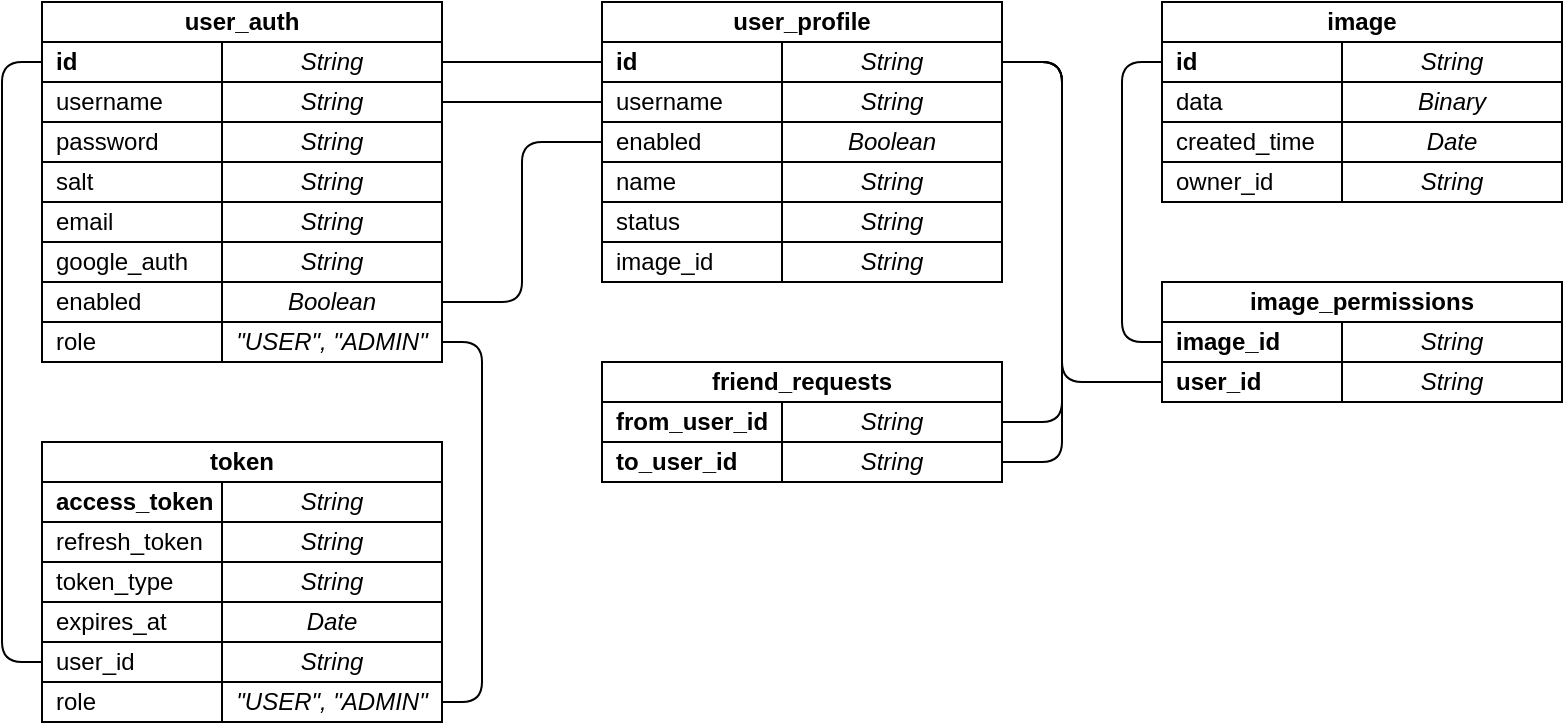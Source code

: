 <mxfile version="20.3.0" type="device"><diagram id="skyB6q6BRRAA29wVL2xn" name="Страница 1"><mxGraphModel dx="1042" dy="605" grid="1" gridSize="10" guides="1" tooltips="1" connect="1" arrows="1" fold="1" page="1" pageScale="1" pageWidth="827" pageHeight="1169" math="0" shadow="0"><root><mxCell id="0"/><mxCell id="1" parent="0"/><mxCell id="R0LKcXxf1loNDlZdEOaP-101" style="edgeStyle=orthogonalEdgeStyle;rounded=1;orthogonalLoop=1;jettySize=auto;html=1;exitX=0;exitY=0.5;exitDx=0;exitDy=0;entryX=0;entryY=0.5;entryDx=0;entryDy=0;endArrow=none;endFill=0;" parent="1" source="o3dYbopEb7aljcyI0qQh-1" target="R0LKcXxf1loNDlZdEOaP-94" edge="1"><mxGeometry relative="1" as="geometry"/></mxCell><mxCell id="o3dYbopEb7aljcyI0qQh-1" value="&lt;b&gt;id&lt;/b&gt;" style="rounded=0;whiteSpace=wrap;html=1;align=left;spacingLeft=5;" parent="1" vertex="1"><mxGeometry x="200" y="220" width="90" height="20" as="geometry"/></mxCell><mxCell id="R0LKcXxf1loNDlZdEOaP-77" style="edgeStyle=orthogonalEdgeStyle;rounded=1;orthogonalLoop=1;jettySize=auto;html=1;exitX=1;exitY=0.5;exitDx=0;exitDy=0;entryX=0;entryY=0.5;entryDx=0;entryDy=0;endArrow=none;endFill=0;" parent="1" source="R0LKcXxf1loNDlZdEOaP-4" target="R0LKcXxf1loNDlZdEOaP-17" edge="1"><mxGeometry relative="1" as="geometry"/></mxCell><mxCell id="R0LKcXxf1loNDlZdEOaP-4" value="String" style="rounded=0;whiteSpace=wrap;html=1;spacingLeft=0;fontStyle=2" parent="1" vertex="1"><mxGeometry x="290" y="220" width="110" height="20" as="geometry"/></mxCell><mxCell id="R0LKcXxf1loNDlZdEOaP-5" value="username" style="rounded=0;whiteSpace=wrap;html=1;align=left;spacingLeft=5;" parent="1" vertex="1"><mxGeometry x="200" y="240" width="90" height="20" as="geometry"/></mxCell><mxCell id="R0LKcXxf1loNDlZdEOaP-78" style="edgeStyle=orthogonalEdgeStyle;rounded=1;orthogonalLoop=1;jettySize=auto;html=1;exitX=1;exitY=0.5;exitDx=0;exitDy=0;entryX=0;entryY=0.5;entryDx=0;entryDy=0;endArrow=none;endFill=0;" parent="1" source="R0LKcXxf1loNDlZdEOaP-6" target="R0LKcXxf1loNDlZdEOaP-19" edge="1"><mxGeometry relative="1" as="geometry"/></mxCell><mxCell id="R0LKcXxf1loNDlZdEOaP-6" value="String" style="rounded=0;whiteSpace=wrap;html=1;spacingLeft=0;fontStyle=2" parent="1" vertex="1"><mxGeometry x="290" y="240" width="110" height="20" as="geometry"/></mxCell><mxCell id="R0LKcXxf1loNDlZdEOaP-7" value="password" style="rounded=0;whiteSpace=wrap;html=1;align=left;spacingLeft=5;" parent="1" vertex="1"><mxGeometry x="200" y="260" width="90" height="20" as="geometry"/></mxCell><mxCell id="R0LKcXxf1loNDlZdEOaP-8" value="String" style="rounded=0;whiteSpace=wrap;html=1;spacingLeft=0;fontStyle=2" parent="1" vertex="1"><mxGeometry x="290" y="260" width="110" height="20" as="geometry"/></mxCell><mxCell id="R0LKcXxf1loNDlZdEOaP-9" value="salt" style="rounded=0;whiteSpace=wrap;html=1;align=left;spacingLeft=5;" parent="1" vertex="1"><mxGeometry x="200" y="280" width="90" height="20" as="geometry"/></mxCell><mxCell id="R0LKcXxf1loNDlZdEOaP-10" value="String" style="rounded=0;whiteSpace=wrap;html=1;spacingLeft=0;fontStyle=2" parent="1" vertex="1"><mxGeometry x="290" y="280" width="110" height="20" as="geometry"/></mxCell><mxCell id="R0LKcXxf1loNDlZdEOaP-11" value="email" style="rounded=0;whiteSpace=wrap;html=1;align=left;spacingLeft=5;" parent="1" vertex="1"><mxGeometry x="200" y="300" width="90" height="20" as="geometry"/></mxCell><mxCell id="R0LKcXxf1loNDlZdEOaP-12" value="String" style="rounded=0;whiteSpace=wrap;html=1;spacingLeft=0;fontStyle=2" parent="1" vertex="1"><mxGeometry x="290" y="300" width="110" height="20" as="geometry"/></mxCell><mxCell id="R0LKcXxf1loNDlZdEOaP-13" value="enabled" style="rounded=0;whiteSpace=wrap;html=1;align=left;spacingLeft=5;" parent="1" vertex="1"><mxGeometry x="200" y="340" width="90" height="20" as="geometry"/></mxCell><mxCell id="R0LKcXxf1loNDlZdEOaP-79" style="edgeStyle=orthogonalEdgeStyle;rounded=1;orthogonalLoop=1;jettySize=auto;html=1;exitX=1;exitY=0.5;exitDx=0;exitDy=0;entryX=0;entryY=0.5;entryDx=0;entryDy=0;endArrow=none;endFill=0;" parent="1" source="R0LKcXxf1loNDlZdEOaP-14" target="R0LKcXxf1loNDlZdEOaP-21" edge="1"><mxGeometry relative="1" as="geometry"/></mxCell><mxCell id="R0LKcXxf1loNDlZdEOaP-14" value="Boolean" style="rounded=0;whiteSpace=wrap;html=1;spacingLeft=0;fontStyle=2" parent="1" vertex="1"><mxGeometry x="290" y="340" width="110" height="20" as="geometry"/></mxCell><mxCell id="R0LKcXxf1loNDlZdEOaP-15" value="role" style="rounded=0;whiteSpace=wrap;html=1;align=left;spacingLeft=5;" parent="1" vertex="1"><mxGeometry x="200" y="360" width="90" height="20" as="geometry"/></mxCell><mxCell id="R0LKcXxf1loNDlZdEOaP-102" style="edgeStyle=orthogonalEdgeStyle;rounded=1;orthogonalLoop=1;jettySize=auto;html=1;exitX=1;exitY=0.5;exitDx=0;exitDy=0;entryX=1;entryY=0.5;entryDx=0;entryDy=0;endArrow=none;endFill=0;" parent="1" source="R0LKcXxf1loNDlZdEOaP-16" target="R0LKcXxf1loNDlZdEOaP-99" edge="1"><mxGeometry relative="1" as="geometry"><Array as="points"><mxPoint x="420" y="370"/><mxPoint x="420" y="550"/></Array></mxGeometry></mxCell><mxCell id="R0LKcXxf1loNDlZdEOaP-16" value="&quot;USER&quot;, &quot;ADMIN&quot;" style="rounded=0;whiteSpace=wrap;html=1;spacingLeft=0;fontStyle=2" parent="1" vertex="1"><mxGeometry x="290" y="360" width="110" height="20" as="geometry"/></mxCell><mxCell id="R0LKcXxf1loNDlZdEOaP-17" value="&lt;b&gt;id&lt;/b&gt;" style="rounded=0;whiteSpace=wrap;html=1;align=left;spacingLeft=5;" parent="1" vertex="1"><mxGeometry x="480" y="220" width="90" height="20" as="geometry"/></mxCell><mxCell id="R0LKcXxf1loNDlZdEOaP-83" style="edgeStyle=orthogonalEdgeStyle;rounded=1;orthogonalLoop=1;jettySize=auto;html=1;exitX=1;exitY=0.5;exitDx=0;exitDy=0;entryX=0;entryY=0.5;entryDx=0;entryDy=0;endArrow=none;endFill=0;" parent="1" source="R0LKcXxf1loNDlZdEOaP-18" target="R0LKcXxf1loNDlZdEOaP-70" edge="1"><mxGeometry relative="1" as="geometry"><Array as="points"><mxPoint x="710" y="230"/><mxPoint x="710" y="390"/></Array></mxGeometry></mxCell><mxCell id="R0LKcXxf1loNDlZdEOaP-84" style="edgeStyle=orthogonalEdgeStyle;rounded=1;orthogonalLoop=1;jettySize=auto;html=1;exitX=1;exitY=0.5;exitDx=0;exitDy=0;entryX=1;entryY=0.5;entryDx=0;entryDy=0;endArrow=none;endFill=0;" parent="1" source="R0LKcXxf1loNDlZdEOaP-18" target="R0LKcXxf1loNDlZdEOaP-34" edge="1"><mxGeometry relative="1" as="geometry"><Array as="points"><mxPoint x="710" y="230"/><mxPoint x="710" y="410"/></Array></mxGeometry></mxCell><mxCell id="R0LKcXxf1loNDlZdEOaP-85" style="edgeStyle=orthogonalEdgeStyle;rounded=1;orthogonalLoop=1;jettySize=auto;html=1;exitX=1;exitY=0.5;exitDx=0;exitDy=0;entryX=1;entryY=0.5;entryDx=0;entryDy=0;endArrow=none;endFill=0;" parent="1" source="R0LKcXxf1loNDlZdEOaP-18" target="R0LKcXxf1loNDlZdEOaP-47" edge="1"><mxGeometry relative="1" as="geometry"><Array as="points"><mxPoint x="710" y="230"/><mxPoint x="710" y="430"/></Array></mxGeometry></mxCell><mxCell id="R0LKcXxf1loNDlZdEOaP-18" value="String" style="rounded=0;whiteSpace=wrap;html=1;spacingLeft=0;fontStyle=2" parent="1" vertex="1"><mxGeometry x="570" y="220" width="110" height="20" as="geometry"/></mxCell><mxCell id="R0LKcXxf1loNDlZdEOaP-19" value="username" style="rounded=0;whiteSpace=wrap;html=1;align=left;spacingLeft=5;" parent="1" vertex="1"><mxGeometry x="480" y="240" width="90" height="20" as="geometry"/></mxCell><mxCell id="R0LKcXxf1loNDlZdEOaP-20" value="String" style="rounded=0;whiteSpace=wrap;html=1;spacingLeft=0;fontStyle=2" parent="1" vertex="1"><mxGeometry x="570" y="240" width="110" height="20" as="geometry"/></mxCell><mxCell id="R0LKcXxf1loNDlZdEOaP-21" value="enabled&lt;span style=&quot;white-space: pre;&quot;&gt;&#9;&lt;/span&gt;&lt;span style=&quot;white-space: pre;&quot;&gt;&#9;&lt;/span&gt;" style="rounded=0;whiteSpace=wrap;html=1;align=left;spacingLeft=5;" parent="1" vertex="1"><mxGeometry x="480" y="260" width="90" height="20" as="geometry"/></mxCell><mxCell id="R0LKcXxf1loNDlZdEOaP-22" value="Boolean" style="rounded=0;whiteSpace=wrap;html=1;spacingLeft=0;fontStyle=2" parent="1" vertex="1"><mxGeometry x="570" y="260" width="110" height="20" as="geometry"/></mxCell><mxCell id="R0LKcXxf1loNDlZdEOaP-23" value="name" style="rounded=0;whiteSpace=wrap;html=1;align=left;spacingLeft=5;" parent="1" vertex="1"><mxGeometry x="480" y="280" width="90" height="20" as="geometry"/></mxCell><mxCell id="R0LKcXxf1loNDlZdEOaP-24" value="String" style="rounded=0;whiteSpace=wrap;html=1;spacingLeft=0;fontStyle=2" parent="1" vertex="1"><mxGeometry x="570" y="280" width="110" height="20" as="geometry"/></mxCell><mxCell id="R0LKcXxf1loNDlZdEOaP-25" value="status" style="rounded=0;whiteSpace=wrap;html=1;align=left;spacingLeft=5;" parent="1" vertex="1"><mxGeometry x="480" y="300" width="90" height="20" as="geometry"/></mxCell><mxCell id="R0LKcXxf1loNDlZdEOaP-26" value="String" style="rounded=0;whiteSpace=wrap;html=1;spacingLeft=0;fontStyle=2" parent="1" vertex="1"><mxGeometry x="570" y="300" width="110" height="20" as="geometry"/></mxCell><mxCell id="R0LKcXxf1loNDlZdEOaP-27" value="image_id" style="rounded=0;whiteSpace=wrap;html=1;align=left;spacingLeft=5;" parent="1" vertex="1"><mxGeometry x="480" y="320" width="90" height="20" as="geometry"/></mxCell><mxCell id="R0LKcXxf1loNDlZdEOaP-28" value="String" style="rounded=0;whiteSpace=wrap;html=1;spacingLeft=0;fontStyle=2" parent="1" vertex="1"><mxGeometry x="570" y="320" width="110" height="20" as="geometry"/></mxCell><mxCell id="R0LKcXxf1loNDlZdEOaP-31" value="user_auth" style="rounded=0;whiteSpace=wrap;html=1;fontStyle=1" parent="1" vertex="1"><mxGeometry x="200" y="200" width="200" height="20" as="geometry"/></mxCell><mxCell id="R0LKcXxf1loNDlZdEOaP-32" value="user_profile" style="rounded=0;whiteSpace=wrap;html=1;fontStyle=1" parent="1" vertex="1"><mxGeometry x="480" y="200" width="200" height="20" as="geometry"/></mxCell><mxCell id="R0LKcXxf1loNDlZdEOaP-33" value="&lt;b&gt;from_user_id&lt;/b&gt;" style="rounded=0;whiteSpace=wrap;html=1;align=left;spacingLeft=5;" parent="1" vertex="1"><mxGeometry x="480" y="400" width="90" height="20" as="geometry"/></mxCell><mxCell id="R0LKcXxf1loNDlZdEOaP-34" value="String" style="rounded=0;whiteSpace=wrap;html=1;spacingLeft=0;fontStyle=2" parent="1" vertex="1"><mxGeometry x="570" y="400" width="110" height="20" as="geometry"/></mxCell><mxCell id="R0LKcXxf1loNDlZdEOaP-45" value="friend_requests" style="rounded=0;whiteSpace=wrap;html=1;fontStyle=1" parent="1" vertex="1"><mxGeometry x="480" y="380" width="200" height="20" as="geometry"/></mxCell><mxCell id="R0LKcXxf1loNDlZdEOaP-46" value="&lt;b&gt;to_user_id&lt;/b&gt;" style="rounded=0;whiteSpace=wrap;html=1;align=left;spacingLeft=5;" parent="1" vertex="1"><mxGeometry x="480" y="420" width="90" height="20" as="geometry"/></mxCell><mxCell id="R0LKcXxf1loNDlZdEOaP-47" value="String" style="rounded=0;whiteSpace=wrap;html=1;spacingLeft=0;fontStyle=2" parent="1" vertex="1"><mxGeometry x="570" y="420" width="110" height="20" as="geometry"/></mxCell><mxCell id="R0LKcXxf1loNDlZdEOaP-80" style="edgeStyle=orthogonalEdgeStyle;rounded=1;orthogonalLoop=1;jettySize=auto;html=1;exitX=0;exitY=0.5;exitDx=0;exitDy=0;entryX=0;entryY=0.5;entryDx=0;entryDy=0;endArrow=none;endFill=0;" parent="1" source="R0LKcXxf1loNDlZdEOaP-48" target="R0LKcXxf1loNDlZdEOaP-61" edge="1"><mxGeometry relative="1" as="geometry"><Array as="points"><mxPoint x="740" y="230"/><mxPoint x="740" y="370"/></Array></mxGeometry></mxCell><mxCell id="R0LKcXxf1loNDlZdEOaP-48" value="&lt;b&gt;id&lt;/b&gt;" style="rounded=0;whiteSpace=wrap;html=1;align=left;spacingLeft=5;" parent="1" vertex="1"><mxGeometry x="760" y="220" width="90" height="20" as="geometry"/></mxCell><mxCell id="R0LKcXxf1loNDlZdEOaP-49" value="String" style="rounded=0;whiteSpace=wrap;html=1;spacingLeft=0;fontStyle=2" parent="1" vertex="1"><mxGeometry x="850" y="220" width="110" height="20" as="geometry"/></mxCell><mxCell id="R0LKcXxf1loNDlZdEOaP-50" value="data" style="rounded=0;whiteSpace=wrap;html=1;align=left;spacingLeft=5;" parent="1" vertex="1"><mxGeometry x="760" y="240" width="90" height="20" as="geometry"/></mxCell><mxCell id="R0LKcXxf1loNDlZdEOaP-51" value="Binary" style="rounded=0;whiteSpace=wrap;html=1;spacingLeft=0;fontStyle=2" parent="1" vertex="1"><mxGeometry x="850" y="240" width="110" height="20" as="geometry"/></mxCell><mxCell id="R0LKcXxf1loNDlZdEOaP-52" value="created_time" style="rounded=0;whiteSpace=wrap;html=1;align=left;spacingLeft=5;" parent="1" vertex="1"><mxGeometry x="760" y="260" width="90" height="20" as="geometry"/></mxCell><mxCell id="R0LKcXxf1loNDlZdEOaP-53" value="Date" style="rounded=0;whiteSpace=wrap;html=1;spacingLeft=0;fontStyle=2" parent="1" vertex="1"><mxGeometry x="850" y="260" width="110" height="20" as="geometry"/></mxCell><mxCell id="R0LKcXxf1loNDlZdEOaP-54" value="owner_id" style="rounded=0;whiteSpace=wrap;html=1;align=left;spacingLeft=5;" parent="1" vertex="1"><mxGeometry x="760" y="280" width="90" height="20" as="geometry"/></mxCell><mxCell id="R0LKcXxf1loNDlZdEOaP-55" value="String" style="rounded=0;whiteSpace=wrap;html=1;spacingLeft=0;fontStyle=2" parent="1" vertex="1"><mxGeometry x="850" y="280" width="110" height="20" as="geometry"/></mxCell><mxCell id="R0LKcXxf1loNDlZdEOaP-60" value="image" style="rounded=0;whiteSpace=wrap;html=1;fontStyle=1" parent="1" vertex="1"><mxGeometry x="760" y="200" width="200" height="20" as="geometry"/></mxCell><mxCell id="R0LKcXxf1loNDlZdEOaP-61" value="&lt;b&gt;image_id&lt;/b&gt;" style="rounded=0;whiteSpace=wrap;html=1;align=left;spacingLeft=5;" parent="1" vertex="1"><mxGeometry x="760" y="360" width="90" height="20" as="geometry"/></mxCell><mxCell id="R0LKcXxf1loNDlZdEOaP-62" value="String" style="rounded=0;whiteSpace=wrap;html=1;spacingLeft=0;fontStyle=2" parent="1" vertex="1"><mxGeometry x="850" y="360" width="110" height="20" as="geometry"/></mxCell><mxCell id="R0LKcXxf1loNDlZdEOaP-69" value="image_permissions" style="rounded=0;whiteSpace=wrap;html=1;fontStyle=1" parent="1" vertex="1"><mxGeometry x="760" y="340" width="200" height="20" as="geometry"/></mxCell><mxCell id="R0LKcXxf1loNDlZdEOaP-70" value="&lt;b&gt;user_id&lt;/b&gt;" style="rounded=0;whiteSpace=wrap;html=1;align=left;spacingLeft=5;" parent="1" vertex="1"><mxGeometry x="760" y="380" width="90" height="20" as="geometry"/></mxCell><mxCell id="R0LKcXxf1loNDlZdEOaP-71" value="String" style="rounded=0;whiteSpace=wrap;html=1;spacingLeft=0;fontStyle=2" parent="1" vertex="1"><mxGeometry x="850" y="380" width="110" height="20" as="geometry"/></mxCell><mxCell id="R0LKcXxf1loNDlZdEOaP-86" value="&lt;b&gt;access_token&lt;/b&gt;" style="rounded=0;whiteSpace=wrap;html=1;align=left;spacingLeft=5;" parent="1" vertex="1"><mxGeometry x="200" y="440" width="90" height="20" as="geometry"/></mxCell><mxCell id="R0LKcXxf1loNDlZdEOaP-87" value="String" style="rounded=0;whiteSpace=wrap;html=1;spacingLeft=0;fontStyle=2" parent="1" vertex="1"><mxGeometry x="290" y="440" width="110" height="20" as="geometry"/></mxCell><mxCell id="R0LKcXxf1loNDlZdEOaP-88" value="refresh_token" style="rounded=0;whiteSpace=wrap;html=1;align=left;spacingLeft=5;" parent="1" vertex="1"><mxGeometry x="200" y="460" width="90" height="20" as="geometry"/></mxCell><mxCell id="R0LKcXxf1loNDlZdEOaP-89" value="String" style="rounded=0;whiteSpace=wrap;html=1;spacingLeft=0;fontStyle=2" parent="1" vertex="1"><mxGeometry x="290" y="460" width="110" height="20" as="geometry"/></mxCell><mxCell id="R0LKcXxf1loNDlZdEOaP-90" value="token_type" style="rounded=0;whiteSpace=wrap;html=1;align=left;spacingLeft=5;" parent="1" vertex="1"><mxGeometry x="200" y="480" width="90" height="20" as="geometry"/></mxCell><mxCell id="R0LKcXxf1loNDlZdEOaP-91" value="String" style="rounded=0;whiteSpace=wrap;html=1;spacingLeft=0;fontStyle=2" parent="1" vertex="1"><mxGeometry x="290" y="480" width="110" height="20" as="geometry"/></mxCell><mxCell id="R0LKcXxf1loNDlZdEOaP-92" value="expires_at" style="rounded=0;whiteSpace=wrap;html=1;align=left;spacingLeft=5;" parent="1" vertex="1"><mxGeometry x="200" y="500" width="90" height="20" as="geometry"/></mxCell><mxCell id="R0LKcXxf1loNDlZdEOaP-93" value="Date" style="rounded=0;whiteSpace=wrap;html=1;spacingLeft=0;fontStyle=2" parent="1" vertex="1"><mxGeometry x="290" y="500" width="110" height="20" as="geometry"/></mxCell><mxCell id="R0LKcXxf1loNDlZdEOaP-94" value="user_id" style="rounded=0;whiteSpace=wrap;html=1;align=left;spacingLeft=5;" parent="1" vertex="1"><mxGeometry x="200" y="520" width="90" height="20" as="geometry"/></mxCell><mxCell id="R0LKcXxf1loNDlZdEOaP-95" value="String" style="rounded=0;whiteSpace=wrap;html=1;spacingLeft=0;fontStyle=2" parent="1" vertex="1"><mxGeometry x="290" y="520" width="110" height="20" as="geometry"/></mxCell><mxCell id="R0LKcXxf1loNDlZdEOaP-98" value="role" style="rounded=0;whiteSpace=wrap;html=1;align=left;spacingLeft=5;" parent="1" vertex="1"><mxGeometry x="200" y="540" width="90" height="20" as="geometry"/></mxCell><mxCell id="R0LKcXxf1loNDlZdEOaP-99" value="&quot;USER&quot;, &quot;ADMIN&quot;" style="rounded=0;whiteSpace=wrap;html=1;spacingLeft=0;fontStyle=2" parent="1" vertex="1"><mxGeometry x="290" y="540" width="110" height="20" as="geometry"/></mxCell><mxCell id="R0LKcXxf1loNDlZdEOaP-100" value="token" style="rounded=0;whiteSpace=wrap;html=1;fontStyle=1" parent="1" vertex="1"><mxGeometry x="200" y="420" width="200" height="20" as="geometry"/></mxCell><mxCell id="_CY-QC2Wd3_7gfvw9YXV-1" value="google_auth" style="rounded=0;whiteSpace=wrap;html=1;align=left;spacingLeft=5;" vertex="1" parent="1"><mxGeometry x="200" y="320" width="90" height="20" as="geometry"/></mxCell><mxCell id="_CY-QC2Wd3_7gfvw9YXV-2" value="String" style="rounded=0;whiteSpace=wrap;html=1;spacingLeft=0;fontStyle=2" vertex="1" parent="1"><mxGeometry x="290" y="320" width="110" height="20" as="geometry"/></mxCell></root></mxGraphModel></diagram></mxfile>